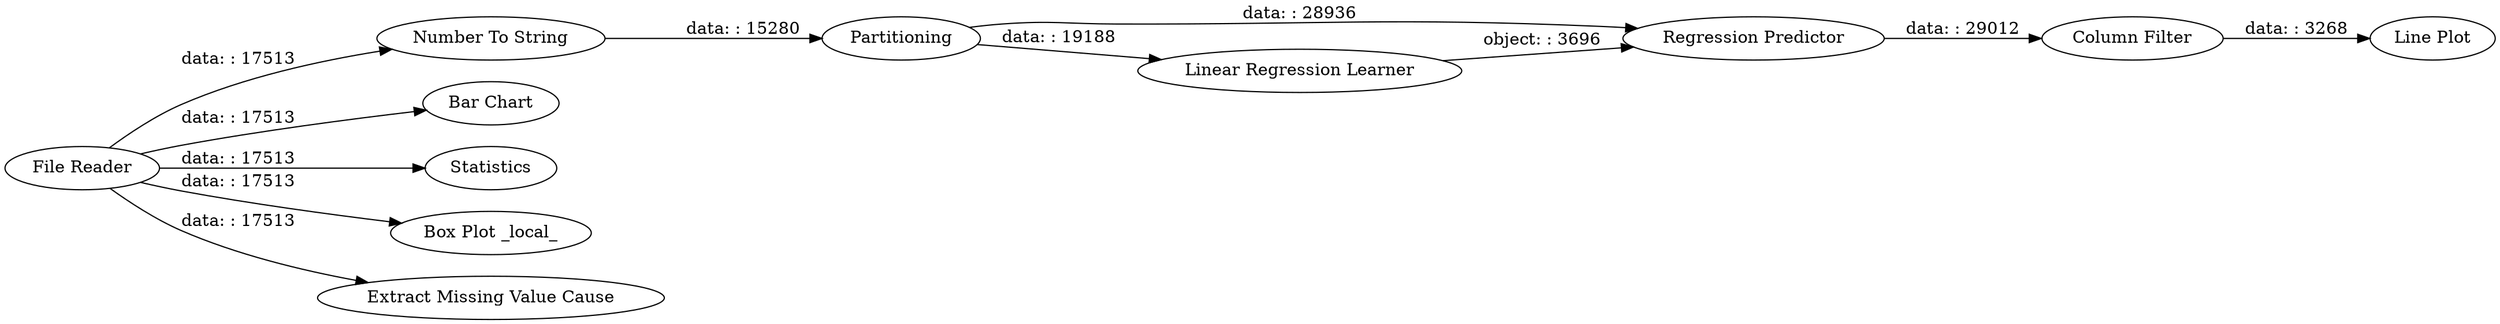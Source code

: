 digraph {
	"-6845191562409129109_1" [label="File Reader"]
	"-6845191562409129109_8" [label="Number To String"]
	"-6845191562409129109_10" [label="Line Plot"]
	"-6845191562409129109_11" [label="Column Filter"]
	"-6845191562409129109_7" [label=Partitioning]
	"-6845191562409129109_5" [label="Bar Chart"]
	"-6845191562409129109_3" [label=Statistics]
	"-6845191562409129109_4" [label="Box Plot _local_"]
	"-6845191562409129109_2" [label="Extract Missing Value Cause"]
	"-6845191562409129109_9" [label="Regression Predictor"]
	"-6845191562409129109_6" [label="Linear Regression Learner"]
	"-6845191562409129109_1" -> "-6845191562409129109_8" [label="data: : 17513"]
	"-6845191562409129109_1" -> "-6845191562409129109_5" [label="data: : 17513"]
	"-6845191562409129109_6" -> "-6845191562409129109_9" [label="object: : 3696"]
	"-6845191562409129109_1" -> "-6845191562409129109_3" [label="data: : 17513"]
	"-6845191562409129109_1" -> "-6845191562409129109_2" [label="data: : 17513"]
	"-6845191562409129109_11" -> "-6845191562409129109_10" [label="data: : 3268"]
	"-6845191562409129109_1" -> "-6845191562409129109_4" [label="data: : 17513"]
	"-6845191562409129109_8" -> "-6845191562409129109_7" [label="data: : 15280"]
	"-6845191562409129109_7" -> "-6845191562409129109_9" [label="data: : 28936"]
	"-6845191562409129109_7" -> "-6845191562409129109_6" [label="data: : 19188"]
	"-6845191562409129109_9" -> "-6845191562409129109_11" [label="data: : 29012"]
	rankdir=LR
}
